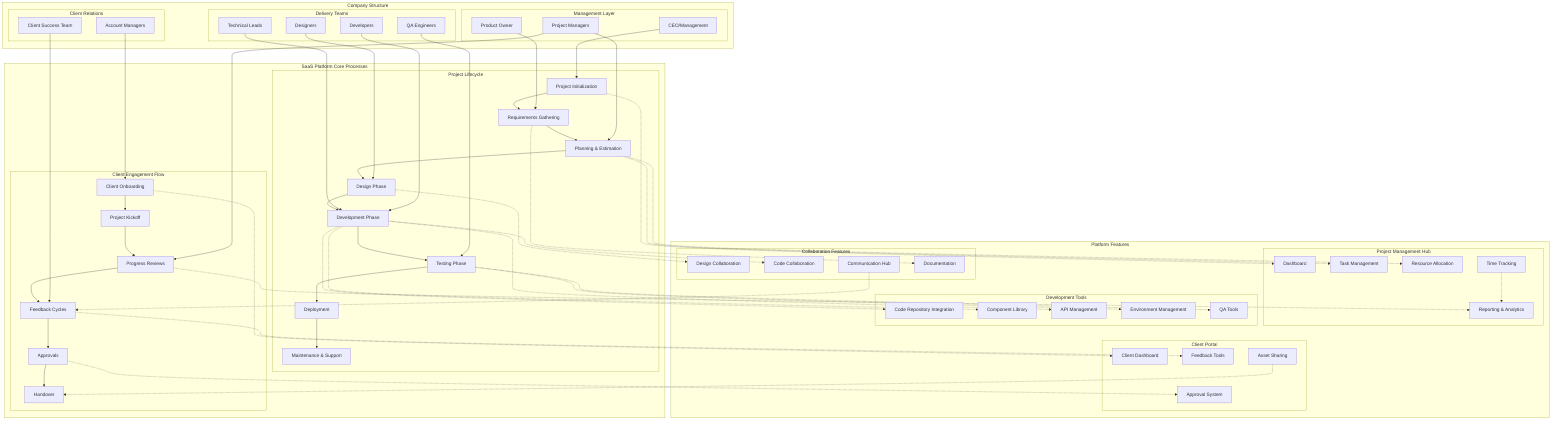 flowchart TB
    subgraph "Company Structure"
        direction TB
        
        subgraph "Management Layer"
            CEO["CEO/Management"]
            ProductOwner["Product Owner"]
            ProjectManager["Project Managers"]
        end
        
        subgraph "Delivery Teams"
            TechLead["Technical Leads"]
            Developers["Developers"]
            Designers["Designers"]
            QA["QA Engineers"]
        end
        
        subgraph "Client Relations"
            AccountManager["Account Managers"]
            ClientSuccess["Client Success Team"]
        end
    end
    
    subgraph "SaaS Platform Core Processes"
        direction TB
        
        subgraph "Project Lifecycle"
            direction LR
            ProjectInit["Project Initialization"]
            RequirementGather["Requirements Gathering"]
            Planning["Planning & Estimation"]
            Design["Design Phase"]
            Development["Development Phase"]
            Testing["Testing Phase"]
            Deployment["Deployment"]
            Maintenance["Maintenance & Support"]
            
            ProjectInit --> RequirementGather
            RequirementGather --> Planning
            Planning --> Design
            Design --> Development
            Development --> Testing
            Testing --> Deployment
            Deployment --> Maintenance
        end
        
        subgraph "Client Engagement Flow"
            direction LR
            ClientOnboarding["Client Onboarding"]
            ProjectKickoff["Project Kickoff"]
            ProgressReviews["Progress Reviews"]
            FeedbackCycles["Feedback Cycles"]
            Approvals["Approvals"]
            Handover["Handover"]
            
            ClientOnboarding --> ProjectKickoff
            ProjectKickoff --> ProgressReviews
            ProgressReviews --> FeedbackCycles
            FeedbackCycles --> Approvals
            Approvals --> Handover
        end
    end
    
    subgraph "Platform Features"
        subgraph "Project Management Hub"
            PMDashboard["Dashboard"]
            TaskManagement["Task Management"]
            ResourceAllocation["Resource Allocation"]
            TimeTracking["Time Tracking"]
            Reporting["Reporting & Analytics"]
        end
        
        subgraph "Development Tools"
            CodeRepo["Code Repository Integration"]
            ComponentLibrary["Component Library"]
            APIManagement["API Management"]
            EnvManagement["Environment Management"]
            QATools["QA Tools"]
        end
        
        subgraph "Collaboration Features"
            DesignCollab["Design Collaboration"]
            CodeCollab["Code Collaboration"]
            CommsHub["Communication Hub"]
            DocManagement["Documentation"]
        end
        
        subgraph "Client Portal"
            ClientDashboard["Client Dashboard"]
            FeedbackTools["Feedback Tools"]
            ApprovalSystem["Approval System"]
            AssetSharing["Asset Sharing"]
        end
    end
    
    %% Connections between company structure and processes
    CEO --> ProjectInit
    ProductOwner --> RequirementGather
    ProjectManager --> Planning
    ProjectManager --> ProgressReviews
    
    TechLead --> Development
    Developers --> Development
    Designers --> Design
    QA --> Testing
    
    AccountManager --> ClientOnboarding
    ClientSuccess --> FeedbackCycles
    
    %% Connections between processes and features
    ProjectInit -.-> PMDashboard
    RequirementGather -.-> DocManagement
    Planning -.-> TaskManagement
    Planning -.-> ResourceAllocation
    
    Design -.-> DesignCollab
    Development -.-> CodeRepo
    Development -.-> ComponentLibrary
    Development -.-> APIManagement
    Development -.-> CodeCollab
    
    Testing -.-> QATools
    Testing -.-> EnvManagement
    
    ClientOnboarding -.-> ClientDashboard
    ProgressReviews -.-> Reporting
    FeedbackCycles -.-> FeedbackTools
    Approvals -.-> ApprovalSystem
    
    TimeTracking -.-> Reporting
    CommsHub -.-> FeedbackCycles
    AssetSharing -.-> Handover